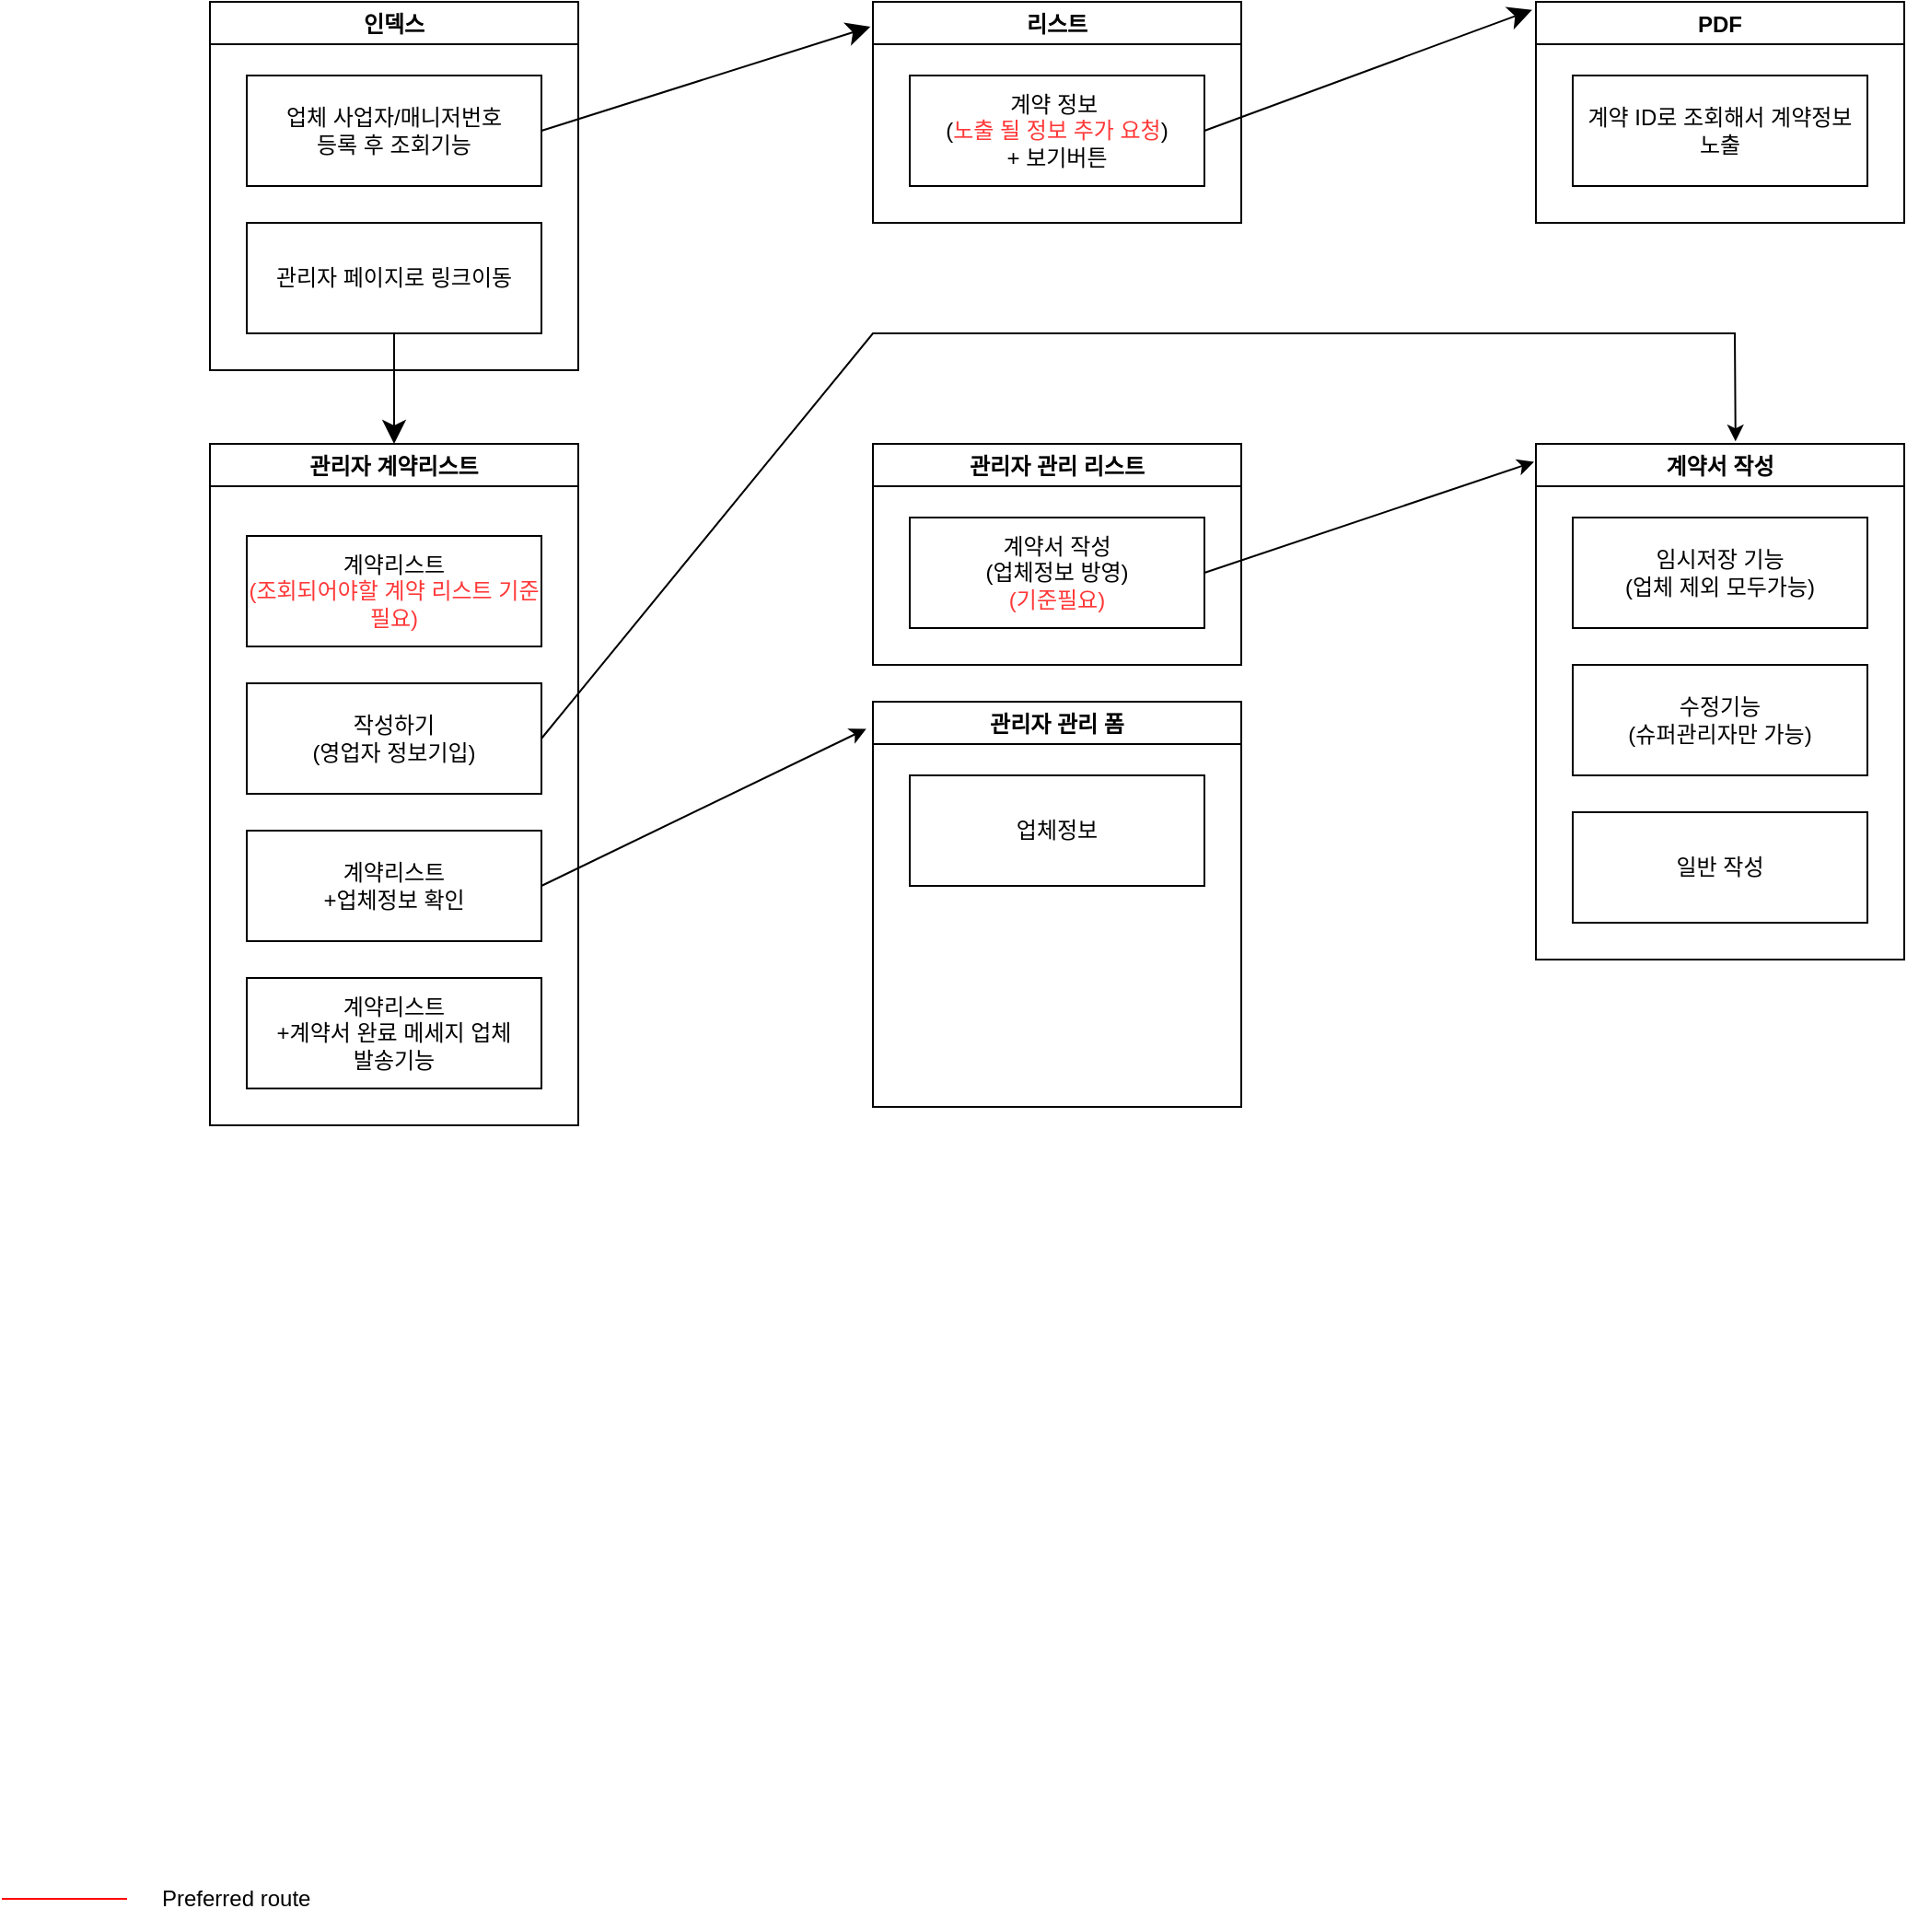 <mxfile version="18.1.2" type="device"><diagram name="Page-1" id="9c096ad6-e400-ecc8-3e38-643d2caac077"><mxGraphModel dx="1635" dy="866" grid="1" gridSize="10" guides="1" tooltips="1" connect="1" arrows="1" fold="1" page="1" pageScale="1.5" pageWidth="1169" pageHeight="826" background="none" math="0" shadow="0"><root><mxCell id="0" style=";html=1;"/><mxCell id="1" style=";html=1;" parent="0"/><mxCell id="3cfceab9cabfe5b9-37" style="edgeStyle=none;curved=1;html=1;startSize=10;endArrow=classic;endFill=1;endSize=10;strokeWidth=1;fontSize=12;entryX=-0.007;entryY=0.113;entryDx=0;entryDy=0;entryPerimeter=0;exitX=1;exitY=0.5;exitDx=0;exitDy=0;" parent="1" source="uIkRt25e9vmruQrEKLjY-26" target="uIkRt25e9vmruQrEKLjY-4" edge="1"><mxGeometry relative="1" as="geometry"><mxPoint x="510" y="130" as="sourcePoint"/><mxPoint x="424.318" y="20" as="targetPoint"/></mxGeometry></mxCell><mxCell id="3cfceab9cabfe5b9-59" value="" style="line;strokeWidth=1;html=1;rounded=1;fontSize=12;align=center;verticalAlign=middle;strokeColor=#FF0000;endFill=1;endArrow=classic;endSize=10;startSize=10;" parent="1" vertex="1"><mxGeometry x="87" y="1105" width="68" height="10" as="geometry"/></mxCell><mxCell id="3cfceab9cabfe5b9-60" value="Preferred route" style="text;html=1;strokeColor=none;fillColor=none;align=left;verticalAlign=middle;whiteSpace=wrap;rounded=0;shadow=1;fontSize=12;" parent="1" vertex="1"><mxGeometry x="172" y="1100" width="143" height="20" as="geometry"/></mxCell><mxCell id="uIkRt25e9vmruQrEKLjY-3" value="인덱스" style="swimlane;" parent="1" vertex="1"><mxGeometry x="200" y="80" width="200" height="200" as="geometry"/></mxCell><mxCell id="uIkRt25e9vmruQrEKLjY-26" value="업체 사업자/매니저번호&lt;br&gt;등록 후 조회기능" style="rounded=0;whiteSpace=wrap;html=1;" parent="uIkRt25e9vmruQrEKLjY-3" vertex="1"><mxGeometry x="20" y="40" width="160" height="60" as="geometry"/></mxCell><mxCell id="uIkRt25e9vmruQrEKLjY-27" value="관리자 페이지로 링크이동" style="rounded=0;whiteSpace=wrap;html=1;" parent="uIkRt25e9vmruQrEKLjY-3" vertex="1"><mxGeometry x="20" y="120" width="160" height="60" as="geometry"/></mxCell><mxCell id="uIkRt25e9vmruQrEKLjY-4" value="리스트" style="swimlane;" parent="1" vertex="1"><mxGeometry x="560" y="80" width="200" height="120" as="geometry"/></mxCell><mxCell id="uIkRt25e9vmruQrEKLjY-30" value="계약 정보&amp;nbsp;&lt;br&gt;(&lt;font color=&quot;#ff3838&quot;&gt;노출 될 정보 추가 요청&lt;/font&gt;)&lt;br&gt;+ 보기버튼" style="rounded=0;whiteSpace=wrap;html=1;" parent="uIkRt25e9vmruQrEKLjY-4" vertex="1"><mxGeometry x="20" y="40" width="160" height="60" as="geometry"/></mxCell><mxCell id="uIkRt25e9vmruQrEKLjY-7" value="PDF" style="swimlane;" parent="1" vertex="1"><mxGeometry x="920" y="80" width="200" height="120" as="geometry"/></mxCell><mxCell id="uIkRt25e9vmruQrEKLjY-31" value="계약 ID로 조회해서 계약정보&lt;br&gt;노출" style="rounded=0;whiteSpace=wrap;html=1;" parent="uIkRt25e9vmruQrEKLjY-7" vertex="1"><mxGeometry x="20" y="40" width="160" height="60" as="geometry"/></mxCell><mxCell id="uIkRt25e9vmruQrEKLjY-9" value="계약서 작성" style="swimlane;" parent="1" vertex="1"><mxGeometry x="920" y="320" width="200" height="280" as="geometry"/></mxCell><mxCell id="uIkRt25e9vmruQrEKLjY-47" value="임시저장 기능&lt;br&gt;(업체 제외 모두가능)" style="rounded=0;whiteSpace=wrap;html=1;" parent="uIkRt25e9vmruQrEKLjY-9" vertex="1"><mxGeometry x="20" y="40" width="160" height="60" as="geometry"/></mxCell><mxCell id="uIkRt25e9vmruQrEKLjY-48" value="수정기능&lt;br&gt;(슈퍼관리자만 가능)" style="rounded=0;whiteSpace=wrap;html=1;" parent="uIkRt25e9vmruQrEKLjY-9" vertex="1"><mxGeometry x="20" y="120" width="160" height="60" as="geometry"/></mxCell><mxCell id="uIkRt25e9vmruQrEKLjY-49" value="일반 작성" style="rounded=0;whiteSpace=wrap;html=1;" parent="uIkRt25e9vmruQrEKLjY-9" vertex="1"><mxGeometry x="20" y="200" width="160" height="60" as="geometry"/></mxCell><mxCell id="uIkRt25e9vmruQrEKLjY-11" value="관리자 계약리스트" style="swimlane;" parent="1" vertex="1"><mxGeometry x="200" y="320" width="200" height="370" as="geometry"/></mxCell><mxCell id="uIkRt25e9vmruQrEKLjY-34" value="계약리스트&lt;br&gt;&lt;font color=&quot;#ff3838&quot;&gt;(조회되어야할 계약 리스트 기준 필요)&lt;/font&gt;" style="rounded=0;whiteSpace=wrap;html=1;" parent="uIkRt25e9vmruQrEKLjY-11" vertex="1"><mxGeometry x="20" y="50" width="160" height="60" as="geometry"/></mxCell><mxCell id="uIkRt25e9vmruQrEKLjY-35" value="작성하기&lt;br&gt;(영업자 정보기입)" style="rounded=0;whiteSpace=wrap;html=1;" parent="uIkRt25e9vmruQrEKLjY-11" vertex="1"><mxGeometry x="20" y="130" width="160" height="60" as="geometry"/></mxCell><mxCell id="uIkRt25e9vmruQrEKLjY-42" value="계약리스트&lt;br&gt;+업체정보 확인" style="rounded=0;whiteSpace=wrap;html=1;" parent="uIkRt25e9vmruQrEKLjY-11" vertex="1"><mxGeometry x="20" y="210" width="160" height="60" as="geometry"/></mxCell><mxCell id="uIkRt25e9vmruQrEKLjY-50" value="계약리스트&lt;br&gt;+계약서 완료 메세지 업체&lt;br&gt;발송기능" style="rounded=0;whiteSpace=wrap;html=1;" parent="uIkRt25e9vmruQrEKLjY-11" vertex="1"><mxGeometry x="20" y="290" width="160" height="60" as="geometry"/></mxCell><mxCell id="uIkRt25e9vmruQrEKLjY-13" style="edgeStyle=none;curved=1;html=1;startSize=10;endArrow=classic;endFill=1;endSize=10;strokeWidth=1;fontSize=12;entryX=-0.01;entryY=0.036;entryDx=0;entryDy=0;entryPerimeter=0;exitX=1;exitY=0.5;exitDx=0;exitDy=0;" parent="1" source="uIkRt25e9vmruQrEKLjY-30" target="uIkRt25e9vmruQrEKLjY-7" edge="1"><mxGeometry relative="1" as="geometry"><mxPoint x="790" y="140" as="sourcePoint"/><mxPoint x="880" y="110" as="targetPoint"/></mxGeometry></mxCell><mxCell id="uIkRt25e9vmruQrEKLjY-17" style="edgeStyle=none;curved=1;html=1;startSize=10;endArrow=classic;endFill=1;endSize=10;strokeWidth=1;fontSize=12;exitX=0.5;exitY=1;exitDx=0;exitDy=0;entryX=0.5;entryY=0;entryDx=0;entryDy=0;" parent="1" source="uIkRt25e9vmruQrEKLjY-27" target="uIkRt25e9vmruQrEKLjY-11" edge="1"><mxGeometry relative="1" as="geometry"><mxPoint x="390.0" y="180.0" as="sourcePoint"/><mxPoint x="547.2" y="180.0" as="targetPoint"/></mxGeometry></mxCell><mxCell id="uIkRt25e9vmruQrEKLjY-19" value="관리자 관리 폼" style="swimlane;" parent="1" vertex="1"><mxGeometry x="560" y="460" width="200" height="220" as="geometry"/></mxCell><mxCell id="uIkRt25e9vmruQrEKLjY-51" value="업체정보" style="rounded=0;whiteSpace=wrap;html=1;" parent="uIkRt25e9vmruQrEKLjY-19" vertex="1"><mxGeometry x="20" y="40" width="160" height="60" as="geometry"/></mxCell><mxCell id="uIkRt25e9vmruQrEKLjY-41" value="" style="endArrow=classic;html=1;rounded=0;fontColor=#FF3838;entryX=0.542;entryY=-0.005;entryDx=0;entryDy=0;entryPerimeter=0;exitX=1;exitY=0.5;exitDx=0;exitDy=0;" parent="1" source="uIkRt25e9vmruQrEKLjY-35" target="uIkRt25e9vmruQrEKLjY-9" edge="1"><mxGeometry width="50" height="50" relative="1" as="geometry"><mxPoint x="690" y="420" as="sourcePoint"/><mxPoint x="740" y="370" as="targetPoint"/><Array as="points"><mxPoint x="560" y="260"/><mxPoint x="1028" y="260"/></Array></mxGeometry></mxCell><mxCell id="uIkRt25e9vmruQrEKLjY-43" value="관리자 관리 리스트" style="swimlane;" parent="1" vertex="1"><mxGeometry x="560" y="320" width="200" height="120" as="geometry"/></mxCell><mxCell id="uIkRt25e9vmruQrEKLjY-44" value="계약서 작성&lt;br&gt;(업체정보 방영)&lt;br&gt;&lt;font color=&quot;#ff3838&quot;&gt;(기준필요)&lt;/font&gt;" style="rounded=0;whiteSpace=wrap;html=1;" parent="uIkRt25e9vmruQrEKLjY-43" vertex="1"><mxGeometry x="20" y="40" width="160" height="60" as="geometry"/></mxCell><mxCell id="uIkRt25e9vmruQrEKLjY-45" value="" style="endArrow=classic;html=1;rounded=0;fontColor=#FF3838;exitX=1;exitY=0.5;exitDx=0;exitDy=0;entryX=-0.005;entryY=0.035;entryDx=0;entryDy=0;entryPerimeter=0;" parent="1" source="uIkRt25e9vmruQrEKLjY-44" target="uIkRt25e9vmruQrEKLjY-9" edge="1"><mxGeometry width="50" height="50" relative="1" as="geometry"><mxPoint x="690" y="410" as="sourcePoint"/><mxPoint x="740" y="360" as="targetPoint"/></mxGeometry></mxCell><mxCell id="uIkRt25e9vmruQrEKLjY-46" value="" style="endArrow=classic;html=1;rounded=0;fontColor=#FF3838;exitX=1;exitY=0.5;exitDx=0;exitDy=0;entryX=-0.018;entryY=0.067;entryDx=0;entryDy=0;entryPerimeter=0;" parent="1" source="uIkRt25e9vmruQrEKLjY-42" target="uIkRt25e9vmruQrEKLjY-19" edge="1"><mxGeometry width="50" height="50" relative="1" as="geometry"><mxPoint x="690" y="410" as="sourcePoint"/><mxPoint x="740" y="360" as="targetPoint"/></mxGeometry></mxCell></root></mxGraphModel></diagram></mxfile>